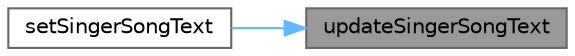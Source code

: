 digraph "updateSingerSongText"
{
 // LATEX_PDF_SIZE
  bgcolor="transparent";
  edge [fontname=Helvetica,fontsize=10,labelfontname=Helvetica,labelfontsize=10];
  node [fontname=Helvetica,fontsize=10,shape=box,height=0.2,width=0.4];
  rankdir="RL";
  Node1 [id="Node000001",label="updateSingerSongText",height=0.2,width=0.4,color="gray40", fillcolor="grey60", style="filled", fontcolor="black",tooltip="更新歌手歌曲文本，处理文本截断"];
  Node1 -> Node2 [id="edge1_Node000001_Node000002",dir="back",color="steelblue1",style="solid",tooltip=" "];
  Node2 [id="Node000002",label="setSingerSongText",height=0.2,width=0.4,color="grey40", fillcolor="white", style="filled",URL="$class_channel_block.html#a47a15a523a9562e58c32d700713d19bb",tooltip="设置歌手歌曲文本"];
}
